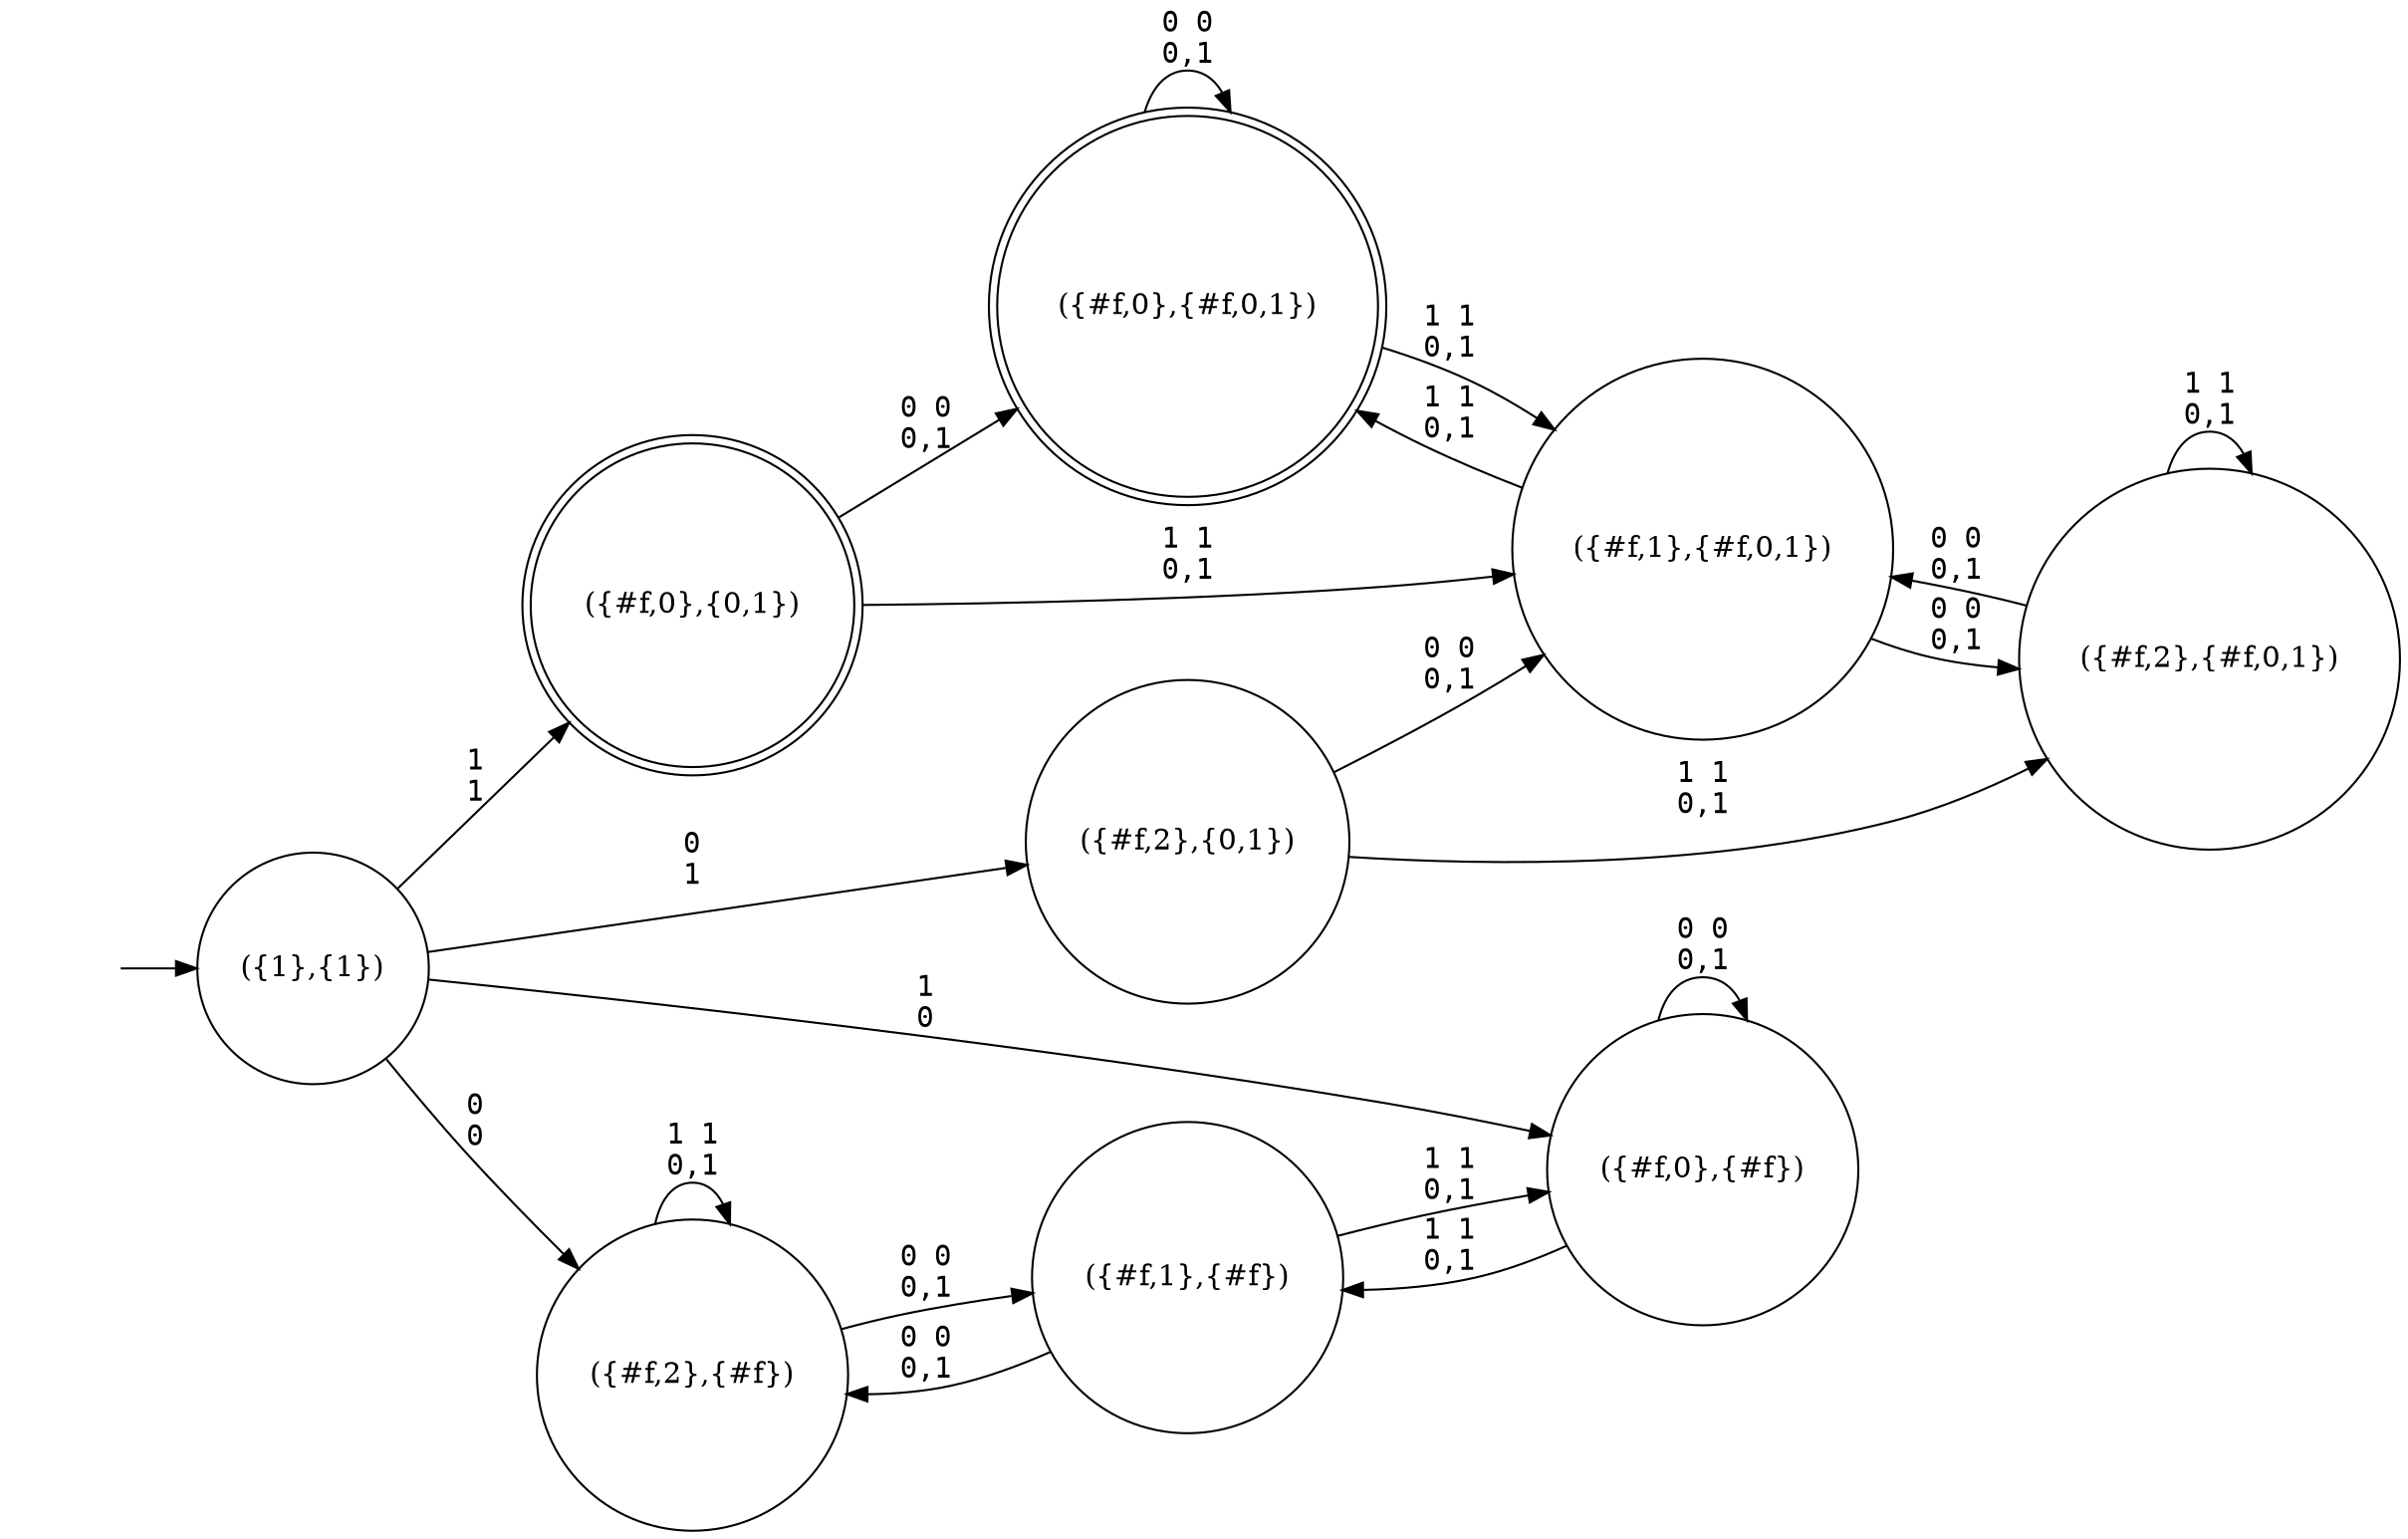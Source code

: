 digraph G {
rankdir="LR";edge[fontname=Courier];
node[shape=circle];
"#entry#"[shape=none label=""];
"({#f,0},{0,1})"[shape=doublecircle];
"({#f,0},{#f,0,1})"[shape=doublecircle];
"#entry#"->"({1},{1})"
"({1},{1})"->"({#f,2},{#f})"[label="0\n0"];// Done
"({1},{1})"->"({#f,2},{0,1})"[label="0\n1"];// Done
"({1},{1})"->"({#f,0},{#f})"[label="1\n0"];// Done
"({1},{1})"->"({#f,0},{0,1})"[label="1\n1"];// Done
"({#f,2},{#f})"->"({#f,1},{#f})"[label="0 0\n0,1"];// Done
"({#f,2},{#f})"->"({#f,2},{#f})"[label="1 1\n0,1"];// Done
"({#f,2},{0,1})"->"({#f,1},{#f,0,1})"[label="0 0\n0,1"];// Done
"({#f,2},{0,1})"->"({#f,2},{#f,0,1})"[label="1 1\n0,1"];// Done
"({#f,0},{#f})"->"({#f,0},{#f})"[label="0 0\n0,1"];// Done
"({#f,0},{#f})"->"({#f,1},{#f})"[label="1 1\n0,1"];// Done
"({#f,0},{0,1})"->"({#f,0},{#f,0,1})"[label="0 0\n0,1"];// Done
"({#f,0},{0,1})"->"({#f,1},{#f,0,1})"[label="1 1\n0,1"];// Done
"({#f,1},{#f})"->"({#f,2},{#f})"[label="0 0\n0,1"];// Done
"({#f,1},{#f})"->"({#f,0},{#f})"[label="1 1\n0,1"];// Done
"({#f,1},{#f,0,1})"->"({#f,2},{#f,0,1})"[label="0 0\n0,1"];// Done
"({#f,1},{#f,0,1})"->"({#f,0},{#f,0,1})"[label="1 1\n0,1"];// Done
"({#f,2},{#f,0,1})"->"({#f,1},{#f,0,1})"[label="0 0\n0,1"];// Done
"({#f,2},{#f,0,1})"->"({#f,2},{#f,0,1})"[label="1 1\n0,1"];// Done
"({#f,0},{#f,0,1})"->"({#f,0},{#f,0,1})"[label="0 0\n0,1"];// Done
"({#f,0},{#f,0,1})"->"({#f,1},{#f,0,1})"[label="1 1\n0,1"];// Done
}

// "1"->"#f"[label="0 0\n0,1"];
/*
digraph G {
rankdir="LR";edge[fontname=Courier];
node[shape=circle];
"#entry#"[shape=none label=""];
"{#f,0}"[shape=doublecircle];
"#entry#"->"{1}"
"{1}"->"{#f,2}"[label="0"];
"{1}"->"{#f,0}"[label="1"];
"{#f,0}"->"{#f,0}"[label="0"];
"{#f,0}"->"{#f,1}"[label="1"];
"{#f,2}"->"{#f,1}"[label="0"];
"{#f,2}"->"{#f,2}"[label="1"];
"{#f,1}"->"{#f,2}"[label="0"];
"{#f,1}"->"{#f,0}"[label="1"];
}
digraph G {
rankdir="LR";edge[fontname=Courier];
node[shape=circle];
"#entry#"[shape=none label=""];
"{0,1}"[shape=doublecircle];
"{#f,0,1}"[shape=doublecircle];
"#entry#"->"{1}"
"{1}"->"{#f}"[label="0"];
"{1}"->"{0,1}"[label="1"];
"{0,1}"->"{#f,0,1}"[label="0,1"];
"{#f,0,1}"->"{#f,0,1}"[label="0,1"];
"{#f}"->"{#f}"[label="0,1"];
}
*/
